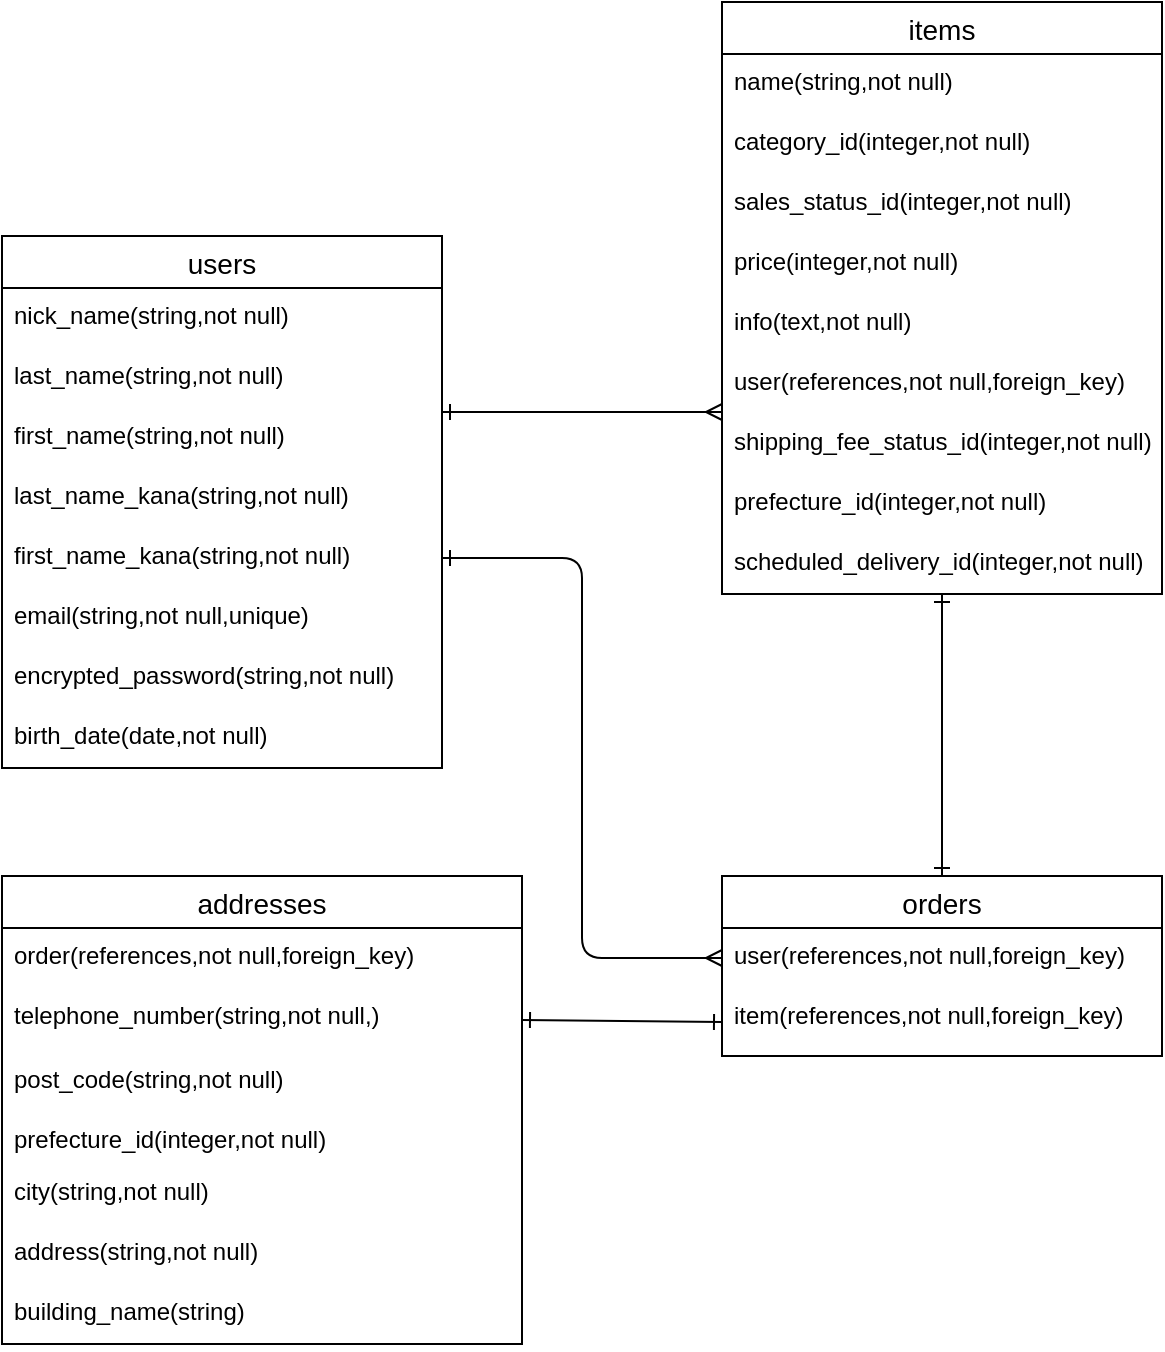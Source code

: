 <mxfile>
    <diagram id="YERQZqjK8rae_UEcY_S_" name="ページ1">
        <mxGraphModel dx="542" dy="772" grid="1" gridSize="10" guides="1" tooltips="1" connect="1" arrows="1" fold="1" page="1" pageScale="1" pageWidth="827" pageHeight="1169" math="0" shadow="0">
            <root>
                <mxCell id="0"/>
                <mxCell id="1" parent="0"/>
                <mxCell id="96" value="users" style="swimlane;fontStyle=0;childLayout=stackLayout;horizontal=1;startSize=26;horizontalStack=0;resizeParent=1;resizeParentMax=0;resizeLast=0;collapsible=1;marginBottom=0;align=center;fontSize=14;" parent="1" vertex="1">
                    <mxGeometry x="80" y="120" width="220" height="266" as="geometry"/>
                </mxCell>
                <mxCell id="97" value="nick_name(string,not null)" style="text;strokeColor=none;fillColor=none;spacingLeft=4;spacingRight=4;overflow=hidden;rotatable=0;points=[[0,0.5],[1,0.5]];portConstraint=eastwest;fontSize=12;whiteSpace=wrap;html=1;" parent="96" vertex="1">
                    <mxGeometry y="26" width="220" height="30" as="geometry"/>
                </mxCell>
                <mxCell id="98" value="last_name(string,not null)" style="text;strokeColor=none;fillColor=none;spacingLeft=4;spacingRight=4;overflow=hidden;rotatable=0;points=[[0,0.5],[1,0.5]];portConstraint=eastwest;fontSize=12;whiteSpace=wrap;html=1;" parent="96" vertex="1">
                    <mxGeometry y="56" width="220" height="30" as="geometry"/>
                </mxCell>
                <mxCell id="135" value="first_name&lt;span style=&quot;color: rgb(0, 0, 0);&quot;&gt;(string,not null)&lt;/span&gt;" style="text;strokeColor=none;fillColor=none;spacingLeft=4;spacingRight=4;overflow=hidden;rotatable=0;points=[[0,0.5],[1,0.5]];portConstraint=eastwest;fontSize=12;whiteSpace=wrap;html=1;" parent="96" vertex="1">
                    <mxGeometry y="86" width="220" height="30" as="geometry"/>
                </mxCell>
                <mxCell id="136" value="last_name_kana&lt;span style=&quot;color: rgb(0, 0, 0);&quot;&gt;(string,not null)&lt;/span&gt;" style="text;strokeColor=none;fillColor=none;spacingLeft=4;spacingRight=4;overflow=hidden;rotatable=0;points=[[0,0.5],[1,0.5]];portConstraint=eastwest;fontSize=12;whiteSpace=wrap;html=1;" parent="96" vertex="1">
                    <mxGeometry y="116" width="220" height="30" as="geometry"/>
                </mxCell>
                <mxCell id="134" value="first_name_kana&lt;span style=&quot;color: rgb(0, 0, 0);&quot;&gt;(string,not null)&lt;/span&gt;" style="text;strokeColor=none;fillColor=none;spacingLeft=4;spacingRight=4;overflow=hidden;rotatable=0;points=[[0,0.5],[1,0.5]];portConstraint=eastwest;fontSize=12;whiteSpace=wrap;html=1;" parent="96" vertex="1">
                    <mxGeometry y="146" width="220" height="30" as="geometry"/>
                </mxCell>
                <mxCell id="99" value="email(string,not null,unique)" style="text;strokeColor=none;fillColor=none;spacingLeft=4;spacingRight=4;overflow=hidden;rotatable=0;points=[[0,0.5],[1,0.5]];portConstraint=eastwest;fontSize=12;whiteSpace=wrap;html=1;" parent="96" vertex="1">
                    <mxGeometry y="176" width="220" height="30" as="geometry"/>
                </mxCell>
                <mxCell id="113" value="encrypted_password(string,not null)" style="text;strokeColor=none;fillColor=none;spacingLeft=4;spacingRight=4;overflow=hidden;rotatable=0;points=[[0,0.5],[1,0.5]];portConstraint=eastwest;fontSize=12;whiteSpace=wrap;html=1;" parent="96" vertex="1">
                    <mxGeometry y="206" width="220" height="30" as="geometry"/>
                </mxCell>
                <mxCell id="116" value="birth_date(date,not null)" style="text;strokeColor=none;fillColor=none;spacingLeft=4;spacingRight=4;overflow=hidden;rotatable=0;points=[[0,0.5],[1,0.5]];portConstraint=eastwest;fontSize=12;whiteSpace=wrap;html=1;" parent="96" vertex="1">
                    <mxGeometry y="236" width="220" height="30" as="geometry"/>
                </mxCell>
                <mxCell id="100" value="addresses" style="swimlane;fontStyle=0;childLayout=stackLayout;horizontal=1;startSize=26;horizontalStack=0;resizeParent=1;resizeParentMax=0;resizeLast=0;collapsible=1;marginBottom=0;align=center;fontSize=14;" parent="1" vertex="1">
                    <mxGeometry x="80" y="440" width="260" height="234" as="geometry"/>
                </mxCell>
                <mxCell id="101" value="&lt;span style=&quot;color: rgb(0, 0, 0);&quot;&gt;order(references,not null,foreign_key)&lt;/span&gt;" style="text;strokeColor=none;fillColor=none;spacingLeft=4;spacingRight=4;overflow=hidden;rotatable=0;points=[[0,0.5],[1,0.5]];portConstraint=eastwest;fontSize=12;whiteSpace=wrap;html=1;" parent="100" vertex="1">
                    <mxGeometry y="26" width="260" height="30" as="geometry"/>
                </mxCell>
                <mxCell id="102" value="telephone_number(string,not null,)" style="text;strokeColor=none;fillColor=none;spacingLeft=4;spacingRight=4;overflow=hidden;rotatable=0;points=[[0,0.5],[1,0.5]];portConstraint=eastwest;fontSize=12;whiteSpace=wrap;html=1;" parent="100" vertex="1">
                    <mxGeometry y="56" width="260" height="32" as="geometry"/>
                </mxCell>
                <mxCell id="124" value="post_code(string,not null)" style="text;strokeColor=none;fillColor=none;spacingLeft=4;spacingRight=4;overflow=hidden;rotatable=0;points=[[0,0.5],[1,0.5]];portConstraint=eastwest;fontSize=12;whiteSpace=wrap;html=1;" parent="100" vertex="1">
                    <mxGeometry y="88" width="260" height="30" as="geometry"/>
                </mxCell>
                <mxCell id="103" value="prefecture_id(integer,not null)" style="text;strokeColor=none;fillColor=none;spacingLeft=4;spacingRight=4;overflow=hidden;rotatable=0;points=[[0,0.5],[1,0.5]];portConstraint=eastwest;fontSize=12;whiteSpace=wrap;html=1;" parent="100" vertex="1">
                    <mxGeometry y="118" width="260" height="26" as="geometry"/>
                </mxCell>
                <mxCell id="125" value="&lt;span style=&quot;color: rgb(0, 0, 0);&quot;&gt;city(string,not null)&lt;/span&gt;" style="text;strokeColor=none;fillColor=none;spacingLeft=4;spacingRight=4;overflow=hidden;rotatable=0;points=[[0,0.5],[1,0.5]];portConstraint=eastwest;fontSize=12;whiteSpace=wrap;html=1;" parent="100" vertex="1">
                    <mxGeometry y="144" width="260" height="30" as="geometry"/>
                </mxCell>
                <mxCell id="126" value="address&lt;span style=&quot;color: rgb(0, 0, 0);&quot;&gt;(string,not null)&lt;/span&gt;" style="text;strokeColor=none;fillColor=none;spacingLeft=4;spacingRight=4;overflow=hidden;rotatable=0;points=[[0,0.5],[1,0.5]];portConstraint=eastwest;fontSize=12;whiteSpace=wrap;html=1;" parent="100" vertex="1">
                    <mxGeometry y="174" width="260" height="30" as="geometry"/>
                </mxCell>
                <mxCell id="127" value="building_name(string)" style="text;strokeColor=none;fillColor=none;spacingLeft=4;spacingRight=4;overflow=hidden;rotatable=0;points=[[0,0.5],[1,0.5]];portConstraint=eastwest;fontSize=12;whiteSpace=wrap;html=1;" parent="100" vertex="1">
                    <mxGeometry y="204" width="260" height="30" as="geometry"/>
                </mxCell>
                <mxCell id="104" value="items" style="swimlane;fontStyle=0;childLayout=stackLayout;horizontal=1;startSize=26;horizontalStack=0;resizeParent=1;resizeParentMax=0;resizeLast=0;collapsible=1;marginBottom=0;align=center;fontSize=14;" parent="1" vertex="1">
                    <mxGeometry x="440" y="3" width="220" height="296" as="geometry">
                        <mxRectangle x="80" y="400" width="220" height="30" as="alternateBounds"/>
                    </mxGeometry>
                </mxCell>
                <mxCell id="105" value="name(string,not null)" style="text;strokeColor=none;fillColor=none;spacingLeft=4;spacingRight=4;overflow=hidden;rotatable=0;points=[[0,0.5],[1,0.5]];portConstraint=eastwest;fontSize=12;whiteSpace=wrap;html=1;" parent="104" vertex="1">
                    <mxGeometry y="26" width="220" height="30" as="geometry"/>
                </mxCell>
                <mxCell id="107" value="category_id(&lt;span style=&quot;color: rgb(0, 0, 0);&quot;&gt;integer&lt;/span&gt;,not null)" style="text;strokeColor=none;fillColor=none;spacingLeft=4;spacingRight=4;overflow=hidden;rotatable=0;points=[[0,0.5],[1,0.5]];portConstraint=eastwest;fontSize=12;whiteSpace=wrap;html=1;" parent="104" vertex="1">
                    <mxGeometry y="56" width="220" height="30" as="geometry"/>
                </mxCell>
                <mxCell id="120" value="sales_status_id(&lt;span style=&quot;color: rgb(0, 0, 0);&quot;&gt;integer&lt;/span&gt;,not null)" style="text;strokeColor=none;fillColor=none;spacingLeft=4;spacingRight=4;overflow=hidden;rotatable=0;points=[[0,0.5],[1,0.5]];portConstraint=eastwest;fontSize=12;whiteSpace=wrap;html=1;" parent="104" vertex="1">
                    <mxGeometry y="86" width="220" height="30" as="geometry"/>
                </mxCell>
                <mxCell id="119" value="price(integer,not null)" style="text;strokeColor=none;fillColor=none;spacingLeft=4;spacingRight=4;overflow=hidden;rotatable=0;points=[[0,0.5],[1,0.5]];portConstraint=eastwest;fontSize=12;whiteSpace=wrap;html=1;" parent="104" vertex="1">
                    <mxGeometry y="116" width="220" height="30" as="geometry"/>
                </mxCell>
                <mxCell id="106" value="info(text,not null)" style="text;strokeColor=none;fillColor=none;spacingLeft=4;spacingRight=4;overflow=hidden;rotatable=0;points=[[0,0.5],[1,0.5]];portConstraint=eastwest;fontSize=12;whiteSpace=wrap;html=1;" parent="104" vertex="1">
                    <mxGeometry y="146" width="220" height="30" as="geometry"/>
                </mxCell>
                <mxCell id="118" value="user(references,not null,foreign_key)" style="text;strokeColor=none;fillColor=none;spacingLeft=4;spacingRight=4;overflow=hidden;rotatable=0;points=[[0,0.5],[1,0.5]];portConstraint=eastwest;fontSize=12;whiteSpace=wrap;html=1;" parent="104" vertex="1">
                    <mxGeometry y="176" width="220" height="30" as="geometry"/>
                </mxCell>
                <mxCell id="121" value="shipping_fee_status_id(&lt;span style=&quot;color: rgb(0, 0, 0);&quot;&gt;integer&lt;/span&gt;,not null)" style="text;strokeColor=none;fillColor=none;spacingLeft=4;spacingRight=4;overflow=hidden;rotatable=0;points=[[0,0.5],[1,0.5]];portConstraint=eastwest;fontSize=12;whiteSpace=wrap;html=1;" parent="104" vertex="1">
                    <mxGeometry y="206" width="220" height="30" as="geometry"/>
                </mxCell>
                <mxCell id="122" value="&lt;span style=&quot;color: rgb(0, 0, 0);&quot;&gt;&lt;span style=&quot;color: rgb(0, 0, 0);&quot;&gt;prefecture_id&lt;/span&gt;(&lt;span style=&quot;color: rgb(0, 0, 0);&quot;&gt;integer&lt;/span&gt;,not null)&lt;/span&gt;" style="text;strokeColor=none;fillColor=none;spacingLeft=4;spacingRight=4;overflow=hidden;rotatable=0;points=[[0,0.5],[1,0.5]];portConstraint=eastwest;fontSize=12;whiteSpace=wrap;html=1;" parent="104" vertex="1">
                    <mxGeometry y="236" width="220" height="30" as="geometry"/>
                </mxCell>
                <mxCell id="123" value="scheduled_delivery_id&lt;span style=&quot;color: rgb(0, 0, 0);&quot;&gt;(&lt;span style=&quot;color: rgb(0, 0, 0);&quot;&gt;integer&lt;/span&gt;,not null)&lt;/span&gt;" style="text;strokeColor=none;fillColor=none;spacingLeft=4;spacingRight=4;overflow=hidden;rotatable=0;points=[[0,0.5],[1,0.5]];portConstraint=eastwest;fontSize=12;whiteSpace=wrap;html=1;" parent="104" vertex="1">
                    <mxGeometry y="266" width="220" height="30" as="geometry"/>
                </mxCell>
                <mxCell id="132" style="edgeStyle=none;html=1;exitX=0.5;exitY=0;exitDx=0;exitDy=0;entryX=0.5;entryY=1;entryDx=0;entryDy=0;startArrow=ERone;startFill=0;endArrow=ERone;endFill=0;" parent="1" source="108" target="104" edge="1">
                    <mxGeometry relative="1" as="geometry"/>
                </mxCell>
                <mxCell id="108" value="orders" style="swimlane;fontStyle=0;childLayout=stackLayout;horizontal=1;startSize=26;horizontalStack=0;resizeParent=1;resizeParentMax=0;resizeLast=0;collapsible=1;marginBottom=0;align=center;fontSize=14;" parent="1" vertex="1">
                    <mxGeometry x="440" y="440" width="220" height="90" as="geometry"/>
                </mxCell>
                <mxCell id="138" value="user&lt;span style=&quot;color: rgb(0, 0, 0);&quot;&gt;(references,not null,foreign_key)&lt;/span&gt;" style="text;strokeColor=none;fillColor=none;spacingLeft=4;spacingRight=4;overflow=hidden;rotatable=0;points=[[0,0.5],[1,0.5]];portConstraint=eastwest;fontSize=12;whiteSpace=wrap;html=1;" parent="108" vertex="1">
                    <mxGeometry y="26" width="220" height="30" as="geometry"/>
                </mxCell>
                <mxCell id="110" value="item(references,not null,foreign_key)" style="text;strokeColor=none;fillColor=none;spacingLeft=4;spacingRight=4;overflow=hidden;rotatable=0;points=[[0,0.5],[1,0.5]];portConstraint=eastwest;fontSize=12;whiteSpace=wrap;html=1;" parent="108" vertex="1">
                    <mxGeometry y="56" width="220" height="34" as="geometry"/>
                </mxCell>
                <mxCell id="130" style="edgeStyle=none;html=1;endArrow=ERmany;endFill=0;startArrow=ERone;startFill=0;" parent="1" edge="1">
                    <mxGeometry relative="1" as="geometry">
                        <mxPoint x="300" y="208" as="sourcePoint"/>
                        <mxPoint x="440" y="208" as="targetPoint"/>
                    </mxGeometry>
                </mxCell>
                <mxCell id="133" style="edgeStyle=none;html=1;entryX=1;entryY=0.5;entryDx=0;entryDy=0;endArrow=ERone;endFill=0;startArrow=ERone;startFill=0;" parent="1" target="102" edge="1">
                    <mxGeometry relative="1" as="geometry">
                        <mxPoint x="440" y="513" as="sourcePoint"/>
                        <mxPoint x="340" y="511" as="targetPoint"/>
                    </mxGeometry>
                </mxCell>
                <mxCell id="139" style="edgeStyle=orthogonalEdgeStyle;html=1;exitX=1;exitY=0.5;exitDx=0;exitDy=0;entryX=0;entryY=0.5;entryDx=0;entryDy=0;startArrow=ERone;startFill=0;endArrow=ERmany;endFill=0;" parent="1" source="134" target="138" edge="1">
                    <mxGeometry relative="1" as="geometry"/>
                </mxCell>
            </root>
        </mxGraphModel>
    </diagram>
</mxfile>